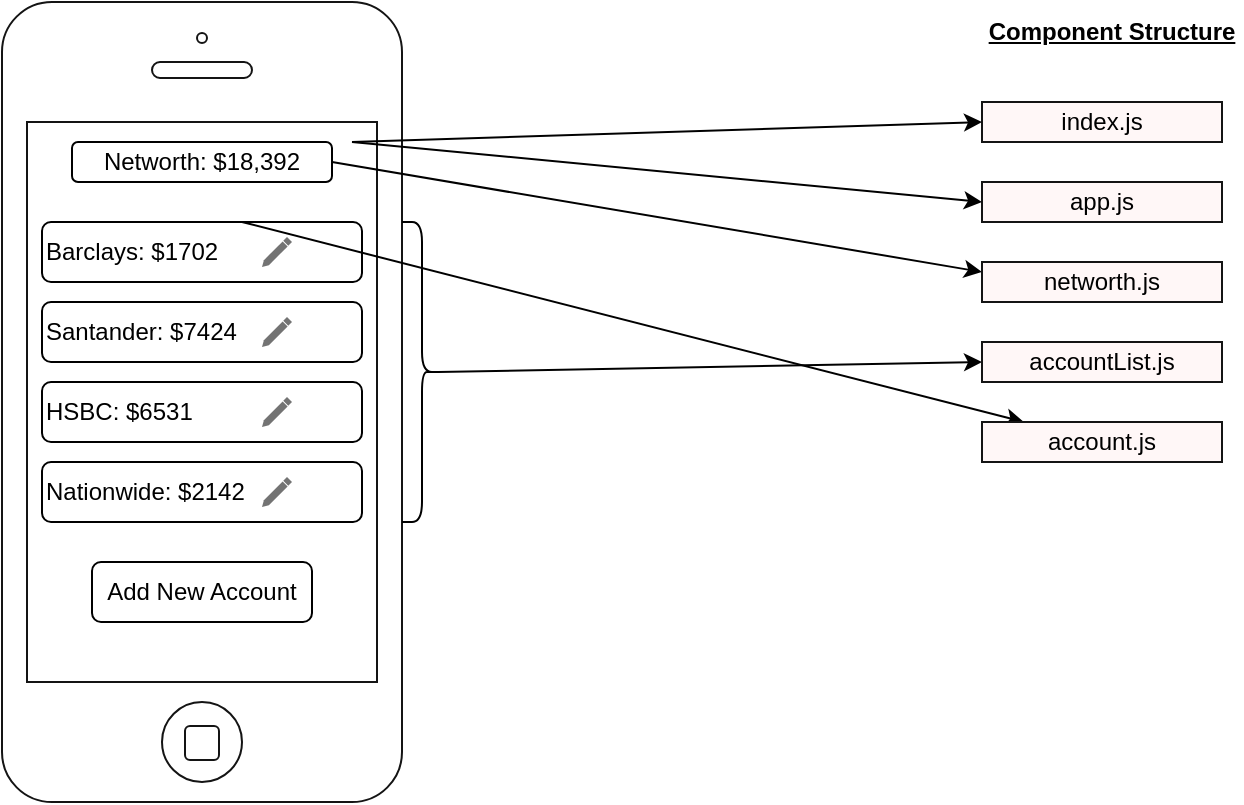 <mxfile version="17.2.1" type="device"><diagram id="j2HOWPvEqsd7XYm-CsDS" name="Page-1"><mxGraphModel dx="1022" dy="438" grid="1" gridSize="10" guides="1" tooltips="1" connect="1" arrows="1" fold="1" page="1" pageScale="1" pageWidth="827" pageHeight="1169" math="0" shadow="0"><root><mxCell id="0"/><mxCell id="1" parent="0"/><mxCell id="6Uf8OLTBwZD76h8byT0s-42" value="" style="rounded=0;whiteSpace=wrap;html=1;strokeColor=#1EFF05;fillColor=#FFFFFF;shadow=0;" vertex="1" parent="1"><mxGeometry x="100" y="140" width="160" height="170" as="geometry"/></mxCell><mxCell id="6Uf8OLTBwZD76h8byT0s-4" value="" style="html=1;verticalLabelPosition=bottom;labelBackgroundColor=#ffffff;verticalAlign=top;shadow=0;dashed=0;strokeWidth=1;shape=mxgraph.ios7.misc.iphone;strokeColor=#141414;" vertex="1" parent="1"><mxGeometry x="80" y="40" width="200" height="400" as="geometry"/></mxCell><mxCell id="6Uf8OLTBwZD76h8byT0s-5" value="Networth: $18,392" style="rounded=1;whiteSpace=wrap;html=1;" vertex="1" parent="1"><mxGeometry x="115" y="110" width="130" height="20" as="geometry"/></mxCell><mxCell id="6Uf8OLTBwZD76h8byT0s-6" value="Barclays: $1702" style="rounded=1;whiteSpace=wrap;html=1;align=left;" vertex="1" parent="1"><mxGeometry x="100" y="150" width="160" height="30" as="geometry"/></mxCell><mxCell id="6Uf8OLTBwZD76h8byT0s-13" value="Add New Account" style="rounded=1;whiteSpace=wrap;html=1;" vertex="1" parent="1"><mxGeometry x="125" y="320" width="110" height="30" as="geometry"/></mxCell><mxCell id="6Uf8OLTBwZD76h8byT0s-15" value="" style="shape=image;html=1;verticalAlign=top;verticalLabelPosition=bottom;labelBackgroundColor=#ffffff;imageAspect=0;aspect=fixed;image=https://cdn0.iconfinder.com/data/icons/google-material-design-3-0/48/ic_remove_circle_48px-128.png" vertex="1" parent="1"><mxGeometry x="235" y="155" width="20" height="20" as="geometry"/></mxCell><mxCell id="6Uf8OLTBwZD76h8byT0s-17" value="" style="dashed=0;aspect=fixed;verticalLabelPosition=bottom;verticalAlign=top;align=center;shape=mxgraph.gmdl.edit;strokeColor=none;fillColor=#737373;shadow=0;sketch=0;" vertex="1" parent="1"><mxGeometry x="210" y="157.5" width="15" height="15" as="geometry"/></mxCell><mxCell id="6Uf8OLTBwZD76h8byT0s-18" value="Santander: $7424" style="rounded=1;whiteSpace=wrap;html=1;align=left;" vertex="1" parent="1"><mxGeometry x="100" y="190" width="160" height="30" as="geometry"/></mxCell><mxCell id="6Uf8OLTBwZD76h8byT0s-19" value="HSBC: $6531" style="rounded=1;whiteSpace=wrap;html=1;align=left;" vertex="1" parent="1"><mxGeometry x="100" y="230" width="160" height="30" as="geometry"/></mxCell><mxCell id="6Uf8OLTBwZD76h8byT0s-20" value="Nationwide: $2142" style="rounded=1;whiteSpace=wrap;html=1;align=left;" vertex="1" parent="1"><mxGeometry x="100" y="270" width="160" height="30" as="geometry"/></mxCell><mxCell id="6Uf8OLTBwZD76h8byT0s-21" value="" style="dashed=0;aspect=fixed;verticalLabelPosition=bottom;verticalAlign=top;align=center;shape=mxgraph.gmdl.edit;strokeColor=none;fillColor=#737373;shadow=0;sketch=0;" vertex="1" parent="1"><mxGeometry x="210" y="197.5" width="15" height="15" as="geometry"/></mxCell><mxCell id="6Uf8OLTBwZD76h8byT0s-22" value="" style="dashed=0;aspect=fixed;verticalLabelPosition=bottom;verticalAlign=top;align=center;shape=mxgraph.gmdl.edit;strokeColor=none;fillColor=#737373;shadow=0;sketch=0;" vertex="1" parent="1"><mxGeometry x="210" y="237.5" width="15" height="15" as="geometry"/></mxCell><mxCell id="6Uf8OLTBwZD76h8byT0s-23" value="" style="dashed=0;aspect=fixed;verticalLabelPosition=bottom;verticalAlign=top;align=center;shape=mxgraph.gmdl.edit;strokeColor=none;fillColor=#737373;shadow=0;sketch=0;" vertex="1" parent="1"><mxGeometry x="210" y="277.5" width="15" height="15" as="geometry"/></mxCell><mxCell id="6Uf8OLTBwZD76h8byT0s-24" value="" style="shape=image;html=1;verticalAlign=top;verticalLabelPosition=bottom;labelBackgroundColor=#ffffff;imageAspect=0;aspect=fixed;image=https://cdn0.iconfinder.com/data/icons/google-material-design-3-0/48/ic_remove_circle_48px-128.png" vertex="1" parent="1"><mxGeometry x="235" y="195" width="20" height="20" as="geometry"/></mxCell><mxCell id="6Uf8OLTBwZD76h8byT0s-25" value="" style="shape=image;html=1;verticalAlign=top;verticalLabelPosition=bottom;labelBackgroundColor=#ffffff;imageAspect=0;aspect=fixed;image=https://cdn0.iconfinder.com/data/icons/google-material-design-3-0/48/ic_remove_circle_48px-128.png" vertex="1" parent="1"><mxGeometry x="235" y="235" width="20" height="20" as="geometry"/></mxCell><mxCell id="6Uf8OLTBwZD76h8byT0s-26" value="" style="shape=image;html=1;verticalAlign=top;verticalLabelPosition=bottom;labelBackgroundColor=#ffffff;imageAspect=0;aspect=fixed;image=https://cdn0.iconfinder.com/data/icons/google-material-design-3-0/48/ic_remove_circle_48px-128.png" vertex="1" parent="1"><mxGeometry x="235" y="275" width="20" height="20" as="geometry"/></mxCell><mxCell id="6Uf8OLTBwZD76h8byT0s-27" value="" style="endArrow=classic;html=1;rounded=0;exitX=1;exitY=0.5;exitDx=0;exitDy=0;entryX=0;entryY=0.25;entryDx=0;entryDy=0;" edge="1" parent="1" source="6Uf8OLTBwZD76h8byT0s-5" target="6Uf8OLTBwZD76h8byT0s-36"><mxGeometry width="50" height="50" relative="1" as="geometry"><mxPoint x="310" y="160" as="sourcePoint"/><mxPoint x="390" y="130" as="targetPoint"/></mxGeometry></mxCell><mxCell id="6Uf8OLTBwZD76h8byT0s-28" value="" style="endArrow=classic;html=1;rounded=0;exitX=1;exitY=0.5;exitDx=0;exitDy=0;" edge="1" parent="1" target="6Uf8OLTBwZD76h8byT0s-38"><mxGeometry width="50" height="50" relative="1" as="geometry"><mxPoint x="200" y="150" as="sourcePoint"/><mxPoint x="390" y="150" as="targetPoint"/></mxGeometry></mxCell><mxCell id="6Uf8OLTBwZD76h8byT0s-30" value="" style="endArrow=classic;html=1;rounded=0;exitX=0.1;exitY=0.5;exitDx=0;exitDy=0;entryX=0;entryY=0.5;entryDx=0;entryDy=0;exitPerimeter=0;" edge="1" parent="1" source="6Uf8OLTBwZD76h8byT0s-43" target="6Uf8OLTBwZD76h8byT0s-37"><mxGeometry width="50" height="50" relative="1" as="geometry"><mxPoint x="300" y="240" as="sourcePoint"/><mxPoint x="455" y="250" as="targetPoint"/></mxGeometry></mxCell><mxCell id="6Uf8OLTBwZD76h8byT0s-32" value="&lt;u&gt;&lt;b&gt;Component Structure&lt;/b&gt;&lt;/u&gt;" style="text;html=1;strokeColor=none;fillColor=none;align=center;verticalAlign=middle;whiteSpace=wrap;rounded=0;" vertex="1" parent="1"><mxGeometry x="570" y="40" width="130" height="30" as="geometry"/></mxCell><mxCell id="6Uf8OLTBwZD76h8byT0s-34" value="index.js" style="rounded=0;whiteSpace=wrap;html=1;strokeColor=#141414;fillColor=#FFF7F7;" vertex="1" parent="1"><mxGeometry x="570" y="90" width="120" height="20" as="geometry"/></mxCell><mxCell id="6Uf8OLTBwZD76h8byT0s-35" value="app.js" style="rounded=0;whiteSpace=wrap;html=1;strokeColor=#141414;fillColor=#FFF7F7;" vertex="1" parent="1"><mxGeometry x="570" y="130" width="120" height="20" as="geometry"/></mxCell><mxCell id="6Uf8OLTBwZD76h8byT0s-36" value="networth.js" style="rounded=0;whiteSpace=wrap;html=1;strokeColor=#141414;fillColor=#FFF7F7;" vertex="1" parent="1"><mxGeometry x="570" y="170" width="120" height="20" as="geometry"/></mxCell><mxCell id="6Uf8OLTBwZD76h8byT0s-37" value="accountList.js" style="rounded=0;whiteSpace=wrap;html=1;strokeColor=#141414;fillColor=#FFF7F7;" vertex="1" parent="1"><mxGeometry x="570" y="210" width="120" height="20" as="geometry"/></mxCell><mxCell id="6Uf8OLTBwZD76h8byT0s-38" value="account.js" style="rounded=0;whiteSpace=wrap;html=1;strokeColor=#141414;fillColor=#FFF7F7;" vertex="1" parent="1"><mxGeometry x="570" y="250" width="120" height="20" as="geometry"/></mxCell><mxCell id="6Uf8OLTBwZD76h8byT0s-40" value="" style="endArrow=classic;html=1;rounded=0;exitX=1;exitY=0.5;exitDx=0;exitDy=0;entryX=0;entryY=0.5;entryDx=0;entryDy=0;" edge="1" parent="1" target="6Uf8OLTBwZD76h8byT0s-34"><mxGeometry width="50" height="50" relative="1" as="geometry"><mxPoint x="255" y="110" as="sourcePoint"/><mxPoint x="400" y="120" as="targetPoint"/></mxGeometry></mxCell><mxCell id="6Uf8OLTBwZD76h8byT0s-41" value="" style="endArrow=classic;html=1;rounded=0;exitX=1;exitY=0.5;exitDx=0;exitDy=0;entryX=0;entryY=0.5;entryDx=0;entryDy=0;" edge="1" parent="1" target="6Uf8OLTBwZD76h8byT0s-35"><mxGeometry width="50" height="50" relative="1" as="geometry"><mxPoint x="255" y="110" as="sourcePoint"/><mxPoint x="570" y="100" as="targetPoint"/></mxGeometry></mxCell><mxCell id="6Uf8OLTBwZD76h8byT0s-43" value="" style="shape=curlyBracket;whiteSpace=wrap;html=1;rounded=1;flipH=1;shadow=0;strokeColor=#000000;fillColor=#FFFFFF;" vertex="1" parent="1"><mxGeometry x="280" y="150" width="20" height="150" as="geometry"/></mxCell></root></mxGraphModel></diagram></mxfile>